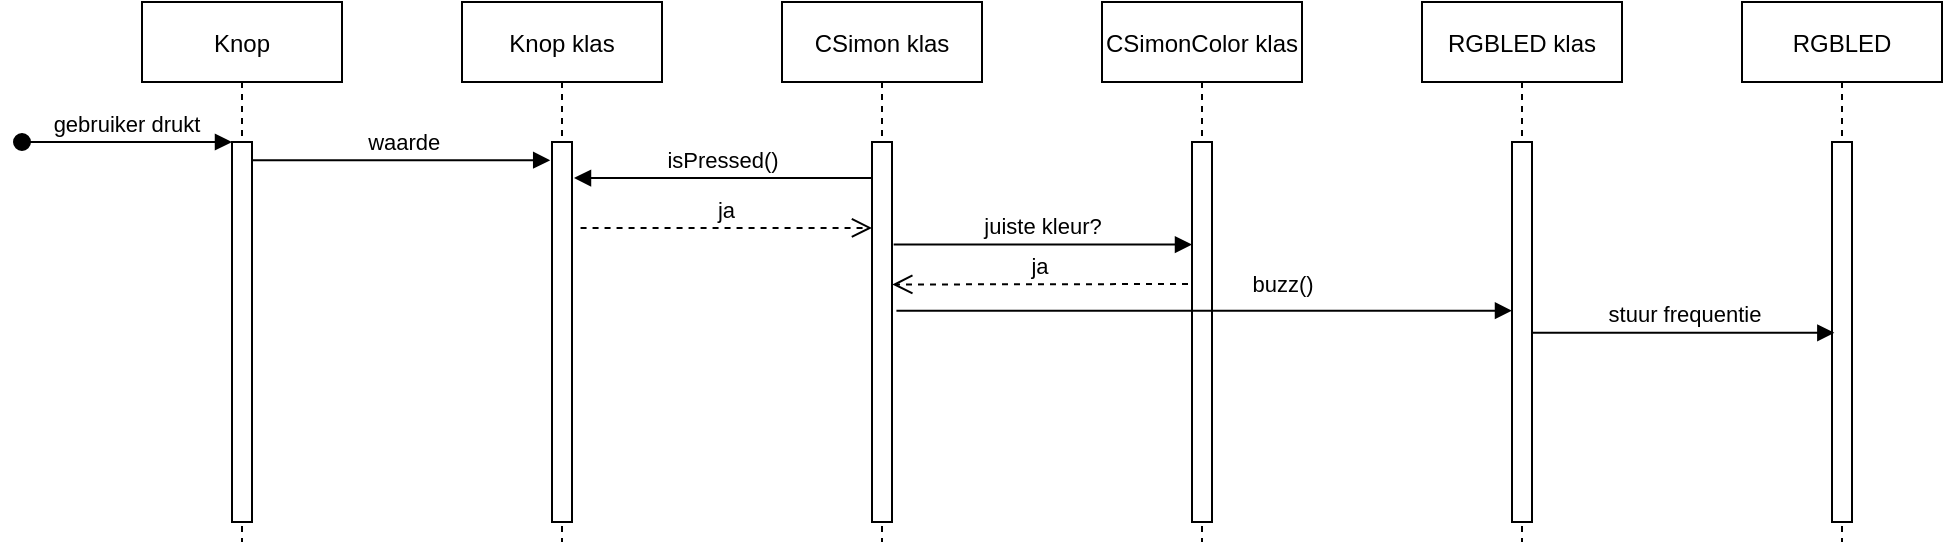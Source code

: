 <mxfile version="14.4.3" type="device"><diagram id="kgpKYQtTHZ0yAKxKKP6v" name="Page-1"><mxGraphModel dx="1381" dy="567" grid="1" gridSize="10" guides="1" tooltips="1" connect="1" arrows="1" fold="1" page="0" pageScale="1" pageWidth="850" pageHeight="1100" math="0" shadow="0"><root><mxCell id="0"/><mxCell id="1" parent="0"/><mxCell id="3nuBFxr9cyL0pnOWT2aG-1" value="Knop" style="shape=umlLifeline;perimeter=lifelinePerimeter;container=1;collapsible=0;recursiveResize=0;rounded=0;shadow=0;strokeWidth=1;" parent="1" vertex="1"><mxGeometry x="-20" y="80" width="100" height="270" as="geometry"/></mxCell><mxCell id="3nuBFxr9cyL0pnOWT2aG-2" value="" style="points=[];perimeter=orthogonalPerimeter;rounded=0;shadow=0;strokeWidth=1;" parent="3nuBFxr9cyL0pnOWT2aG-1" vertex="1"><mxGeometry x="45" y="70" width="10" height="190" as="geometry"/></mxCell><mxCell id="3nuBFxr9cyL0pnOWT2aG-3" value="gebruiker drukt" style="verticalAlign=bottom;startArrow=oval;endArrow=block;startSize=8;shadow=0;strokeWidth=1;" parent="3nuBFxr9cyL0pnOWT2aG-1" target="3nuBFxr9cyL0pnOWT2aG-2" edge="1"><mxGeometry relative="1" as="geometry"><mxPoint x="-60" y="70" as="sourcePoint"/></mxGeometry></mxCell><mxCell id="3nuBFxr9cyL0pnOWT2aG-5" value="Knop klas" style="shape=umlLifeline;perimeter=lifelinePerimeter;container=1;collapsible=0;recursiveResize=0;rounded=0;shadow=0;strokeWidth=1;" parent="1" vertex="1"><mxGeometry x="140" y="80" width="100" height="270" as="geometry"/></mxCell><mxCell id="3nuBFxr9cyL0pnOWT2aG-6" value="" style="points=[];perimeter=orthogonalPerimeter;rounded=0;shadow=0;strokeWidth=1;" parent="3nuBFxr9cyL0pnOWT2aG-5" vertex="1"><mxGeometry x="45" y="70" width="10" height="190" as="geometry"/></mxCell><mxCell id="3nuBFxr9cyL0pnOWT2aG-7" value="ja" style="verticalAlign=bottom;endArrow=open;dashed=1;endSize=8;shadow=0;strokeWidth=1;exitX=1.428;exitY=0.226;exitDx=0;exitDy=0;exitPerimeter=0;" parent="1" source="3nuBFxr9cyL0pnOWT2aG-6" target="S04PQ0B54tNStdR5LCN4-4" edge="1"><mxGeometry relative="1" as="geometry"><mxPoint x="275" y="236" as="targetPoint"/></mxGeometry></mxCell><mxCell id="3nuBFxr9cyL0pnOWT2aG-8" value="waarde" style="verticalAlign=bottom;endArrow=block;shadow=0;strokeWidth=1;exitX=1.014;exitY=0.048;exitDx=0;exitDy=0;exitPerimeter=0;entryX=-0.09;entryY=0.048;entryDx=0;entryDy=0;entryPerimeter=0;" parent="1" source="3nuBFxr9cyL0pnOWT2aG-2" target="3nuBFxr9cyL0pnOWT2aG-6" edge="1"><mxGeometry x="0.019" relative="1" as="geometry"><mxPoint x="275" y="160" as="sourcePoint"/><mxPoint x="200" y="180" as="targetPoint"/><Array as="points"/><mxPoint as="offset"/></mxGeometry></mxCell><mxCell id="S04PQ0B54tNStdR5LCN4-1" value="RGBLED klas" style="shape=umlLifeline;perimeter=lifelinePerimeter;container=1;collapsible=0;recursiveResize=0;rounded=0;shadow=0;strokeWidth=1;" parent="1" vertex="1"><mxGeometry x="620" y="80" width="100" height="270" as="geometry"/></mxCell><mxCell id="S04PQ0B54tNStdR5LCN4-2" value="" style="points=[];perimeter=orthogonalPerimeter;rounded=0;shadow=0;strokeWidth=1;" parent="S04PQ0B54tNStdR5LCN4-1" vertex="1"><mxGeometry x="45" y="70" width="10" height="190" as="geometry"/></mxCell><mxCell id="S04PQ0B54tNStdR5LCN4-3" value="CSimon klas" style="shape=umlLifeline;perimeter=lifelinePerimeter;container=1;collapsible=0;recursiveResize=0;rounded=0;shadow=0;strokeWidth=1;" parent="1" vertex="1"><mxGeometry x="300" y="80" width="100" height="270" as="geometry"/></mxCell><mxCell id="S04PQ0B54tNStdR5LCN4-4" value="" style="points=[];perimeter=orthogonalPerimeter;rounded=0;shadow=0;strokeWidth=1;" parent="S04PQ0B54tNStdR5LCN4-3" vertex="1"><mxGeometry x="45" y="70" width="10" height="190" as="geometry"/></mxCell><mxCell id="S04PQ0B54tNStdR5LCN4-5" value="CSimonColor klas" style="shape=umlLifeline;perimeter=lifelinePerimeter;container=1;collapsible=0;recursiveResize=0;rounded=0;shadow=0;strokeWidth=1;" parent="1" vertex="1"><mxGeometry x="460" y="80" width="100" height="270" as="geometry"/></mxCell><mxCell id="S04PQ0B54tNStdR5LCN4-6" value="" style="points=[];perimeter=orthogonalPerimeter;rounded=0;shadow=0;strokeWidth=1;" parent="S04PQ0B54tNStdR5LCN4-5" vertex="1"><mxGeometry x="45" y="70" width="10" height="190" as="geometry"/></mxCell><mxCell id="S04PQ0B54tNStdR5LCN4-9" value="isPressed()" style="html=1;verticalAlign=bottom;endArrow=none;entryX=-0.021;entryY=0.095;entryDx=0;entryDy=0;entryPerimeter=0;startArrow=block;startFill=1;endFill=0;" parent="1" target="S04PQ0B54tNStdR5LCN4-4" edge="1"><mxGeometry width="80" relative="1" as="geometry"><mxPoint x="196" y="168" as="sourcePoint"/><mxPoint x="330" y="220" as="targetPoint"/></mxGeometry></mxCell><mxCell id="S04PQ0B54tNStdR5LCN4-10" value="juiste kleur?" style="html=1;verticalAlign=bottom;endArrow=block;exitX=1.083;exitY=0.27;exitDx=0;exitDy=0;exitPerimeter=0;" parent="1" source="S04PQ0B54tNStdR5LCN4-4" target="S04PQ0B54tNStdR5LCN4-6" edge="1"><mxGeometry width="80" relative="1" as="geometry"><mxPoint x="290" y="220" as="sourcePoint"/><mxPoint x="370" y="220" as="targetPoint"/></mxGeometry></mxCell><mxCell id="S04PQ0B54tNStdR5LCN4-11" value="ja" style="verticalAlign=bottom;endArrow=open;dashed=1;endSize=8;shadow=0;strokeWidth=1;entryX=1.014;entryY=0.375;entryDx=0;entryDy=0;entryPerimeter=0;" parent="1" target="S04PQ0B54tNStdR5LCN4-4" edge="1"><mxGeometry relative="1" as="geometry"><mxPoint x="355.0" y="202.94" as="targetPoint"/><mxPoint x="503" y="221" as="sourcePoint"/></mxGeometry></mxCell><mxCell id="S04PQ0B54tNStdR5LCN4-12" value="buzz()" style="html=1;verticalAlign=bottom;endArrow=block;exitX=1.221;exitY=0.444;exitDx=0;exitDy=0;exitPerimeter=0;" parent="1" source="S04PQ0B54tNStdR5LCN4-4" target="S04PQ0B54tNStdR5LCN4-2" edge="1"><mxGeometry x="0.253" y="4" width="80" relative="1" as="geometry"><mxPoint x="290" y="220" as="sourcePoint"/><mxPoint x="370" y="220" as="targetPoint"/><mxPoint as="offset"/></mxGeometry></mxCell><mxCell id="S04PQ0B54tNStdR5LCN4-13" value="RGBLED" style="shape=umlLifeline;perimeter=lifelinePerimeter;container=1;collapsible=0;recursiveResize=0;rounded=0;shadow=0;strokeWidth=1;" parent="1" vertex="1"><mxGeometry x="780" y="80" width="100" height="270" as="geometry"/></mxCell><mxCell id="S04PQ0B54tNStdR5LCN4-14" value="" style="points=[];perimeter=orthogonalPerimeter;rounded=0;shadow=0;strokeWidth=1;" parent="S04PQ0B54tNStdR5LCN4-13" vertex="1"><mxGeometry x="45" y="70" width="10" height="190" as="geometry"/></mxCell><mxCell id="S04PQ0B54tNStdR5LCN4-15" value="stuur frequentie" style="html=1;verticalAlign=bottom;endArrow=block;exitX=1.014;exitY=0.502;exitDx=0;exitDy=0;exitPerimeter=0;entryX=0.117;entryY=0.502;entryDx=0;entryDy=0;entryPerimeter=0;" parent="1" source="S04PQ0B54tNStdR5LCN4-2" target="S04PQ0B54tNStdR5LCN4-14" edge="1"><mxGeometry width="80" relative="1" as="geometry"><mxPoint x="660" y="220" as="sourcePoint"/><mxPoint x="740" y="220" as="targetPoint"/></mxGeometry></mxCell></root></mxGraphModel></diagram></mxfile>